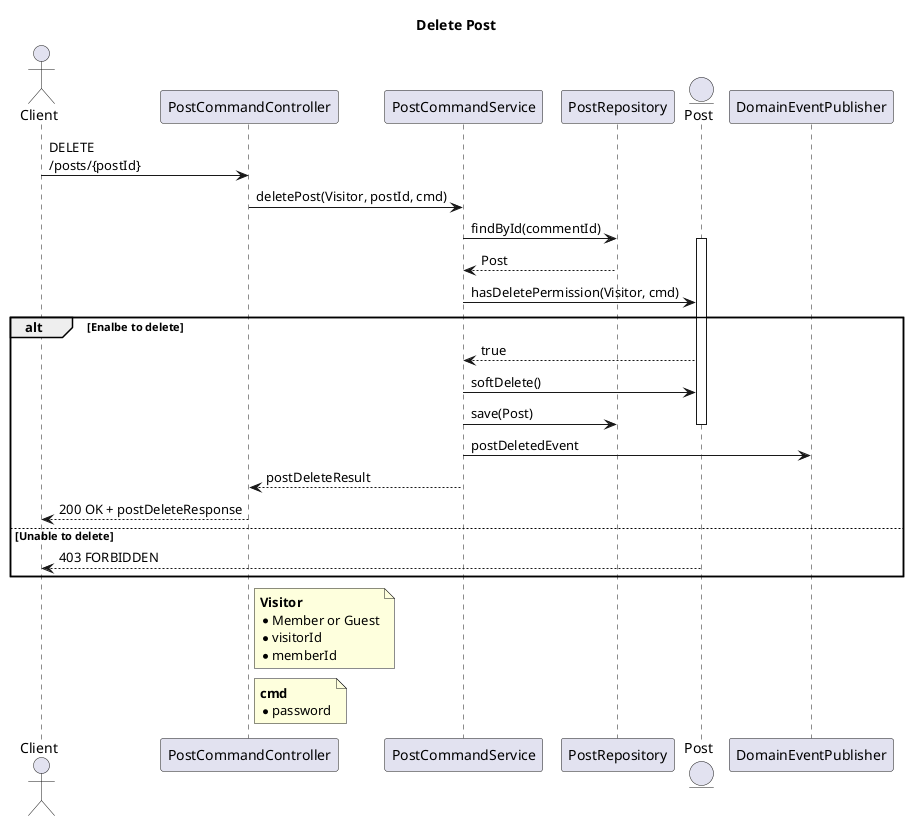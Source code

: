 @startuml deletePostSeq
title Delete Post

actor Client
participant PostCommandController
participant PostCommandService
participant PostRepository
entity      Post
participant DomainEventPublisher

Client -> PostCommandController : DELETE\n/posts/{postId}
'--- Controller
PostCommandController -> PostCommandService : deletePost(Visitor, postId, cmd)
'--- Service
PostCommandService -> PostRepository : findById(commentId)
'--- Repository
activate Post
PostRepository --> PostCommandService : Post
PostCommandService -> Post : hasDeletePermission(Visitor, cmd)

alt Enalbe to delete
Post --> PostCommandService : true
PostCommandService -> Post : softDelete()
PostCommandService -> PostRepository : save(Post)
deactivate Post
'--- Event
PostCommandService -> DomainEventPublisher : postDeletedEvent
'--- Response
PostCommandService --> PostCommandController : postDeleteResult
PostCommandController --> Client :  200 OK + postDeleteResponse
else Unable to delete
Post --> Client : 403 FORBIDDEN
end

note right of PostCommandController
<b>Visitor</b>
* Member or Guest
* visitorId
* memberId
end note
note right of PostCommandController
<b>cmd</b>
* password
end note


@enduml
